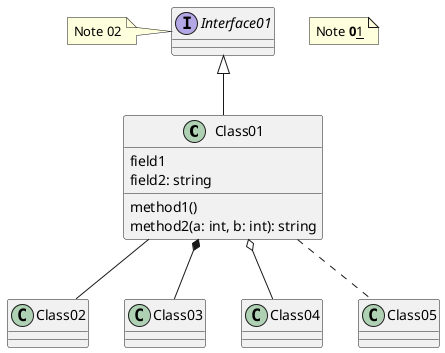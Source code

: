 @startuml
class Class01 {
    field1
    field2: string
    method1()
    method2(a: int, b: int): string
}
interface Interface01
Interface01 <|-- Class01
Class01 -- Class02
Class01 *-- Class03
Class01 o-- Class04
Class01 .. Class05
note "Note <b>0</b><u>1</u>" as N1
note left of Interface01: Note 02
@enduml
